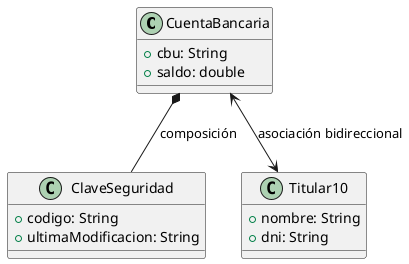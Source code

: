 @startuml
class CuentaBancaria {
    +cbu: String
    +saldo: double
}

class ClaveSeguridad {
    +codigo: String
    +ultimaModificacion: String
}

class Titular10 {
    +nombre: String
    +dni: String
}

CuentaBancaria *-- ClaveSeguridad : composición
CuentaBancaria <--> Titular10 : asociación bidireccional
@enduml
